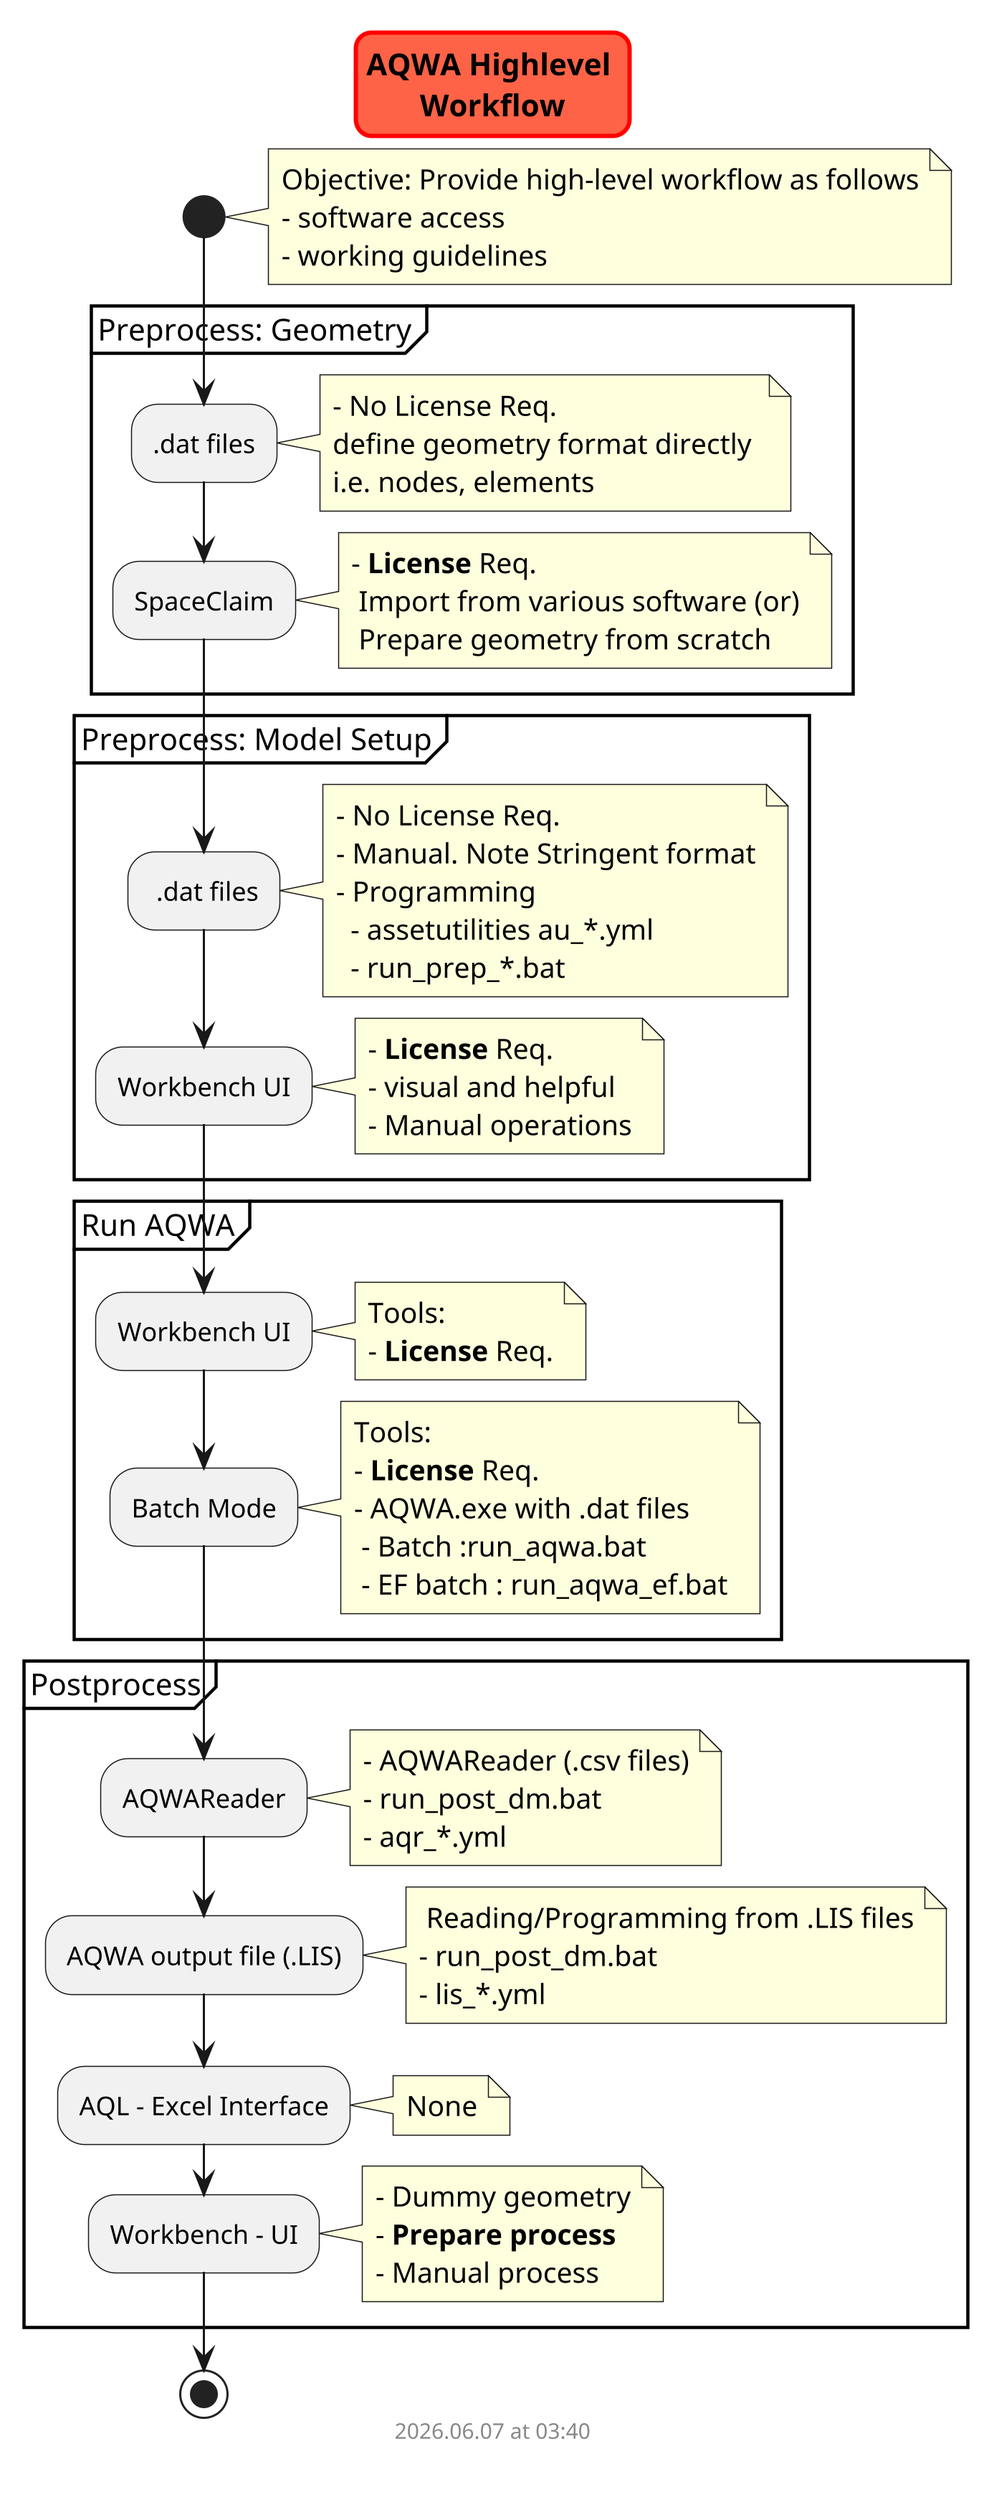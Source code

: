 @startuml aqwa_highlevel_workflow
scale 3
skinparam titleBorderRoundCorner 15
skinparam titleBorderThickness 2
skinparam titleBorderColor red
skinparam titleBackgroundColor Tomato

title AQWA Highlevel \nWorkflow

start

    note right
        Objective: Provide high-level workflow as follows
        - software access
        - working guidelines
    end note

    partition "Preprocess: Geometry" {

        :.dat files;
            note right
            - No License Req.
            define geometry format directly 
            i.e. nodes, elements
            end note

        :SpaceClaim;
            note right
            - **License** Req.
             Import from various software (or)
             Prepare geometry from scratch
            end note

    }

    partition "Preprocess: Model Setup" {

        : .dat files;
            note right
            - No License Req.
            - Manual. Note Stringent format
            - Programming 
              - assetutilities au_*.yml
              - run_prep_*.bat
            end note

        :Workbench UI;
            note right
            - **License** Req.
            - visual and helpful
            - Manual operations
            end note

    }

    partition "Run AQWA" {
        :Workbench UI;
        note right
            Tools:
            - **License** Req.
        end note

        :Batch Mode;
        note right
            Tools:
            - **License** Req.
            - AQWA.exe with .dat files
             - Batch :run_aqwa.bat
             - EF batch : run_aqwa_ef.bat
        end note

    }

    partition "Postprocess" {

        :AQWAReader;
            note right
            - AQWAReader (.csv files)
            - run_post_dm.bat
            - aqr_*.yml
            end note

        :AQWA output file (.LIS);
            note right
             Reading/Programming from .LIS files
            - run_post_dm.bat
            - lis_*.yml
            end note

        :AQL - Excel Interface;
            note right
             None
            end note

        :Workbench - UI;
            note right
            - Dummy geometry
            - **Prepare process**
            - Manual process
            end note

    }

stop

footer
%date("yyyy.MM.dd' at 'HH:mm")
%filename()
end footer

@enduml

